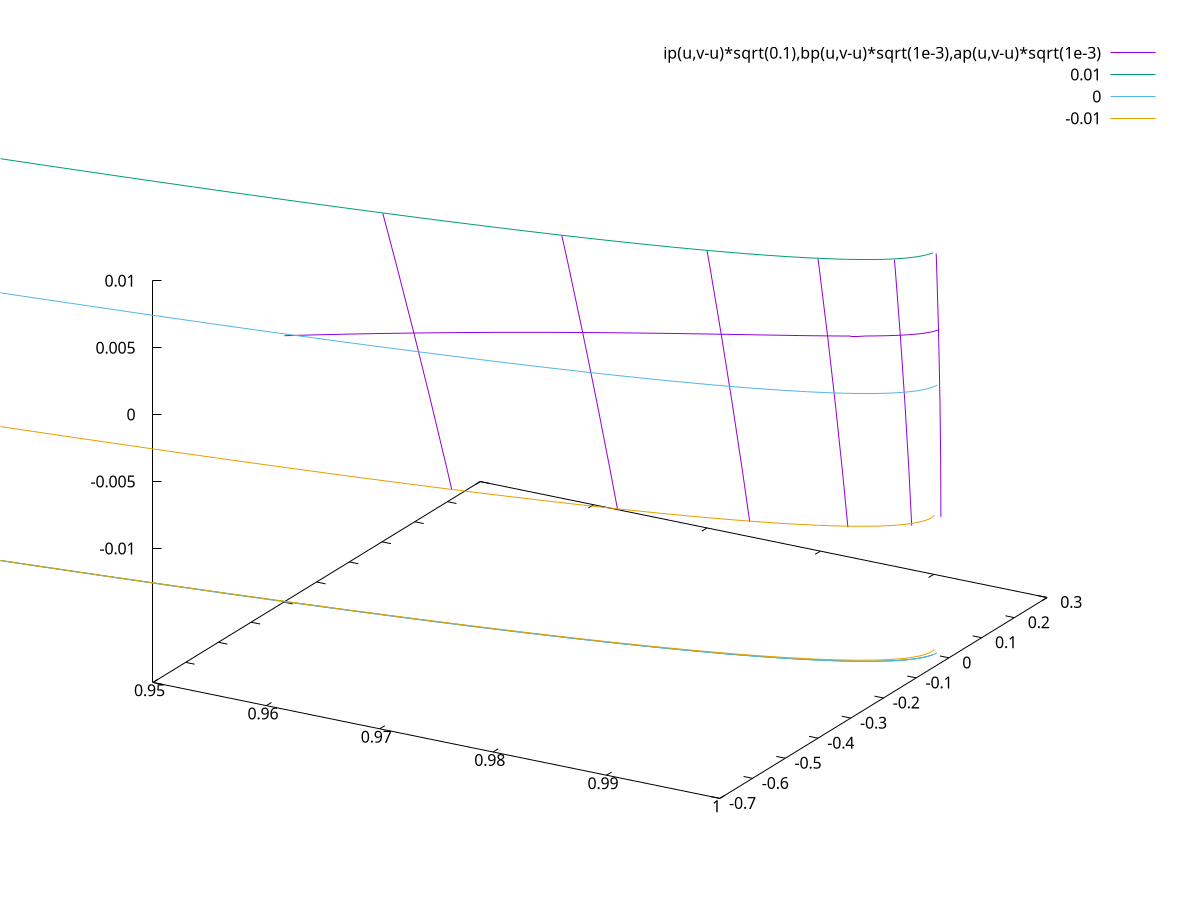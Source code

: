 # surface
lam = 0.2
lsh = -0.5 + lam
wsh = 99.9987499921874
b_0 = 0
i_0 = -1/sqrt(0.1)
c1 = 1.0000125002343799000000E-01*b_0 -5.0000625011718995000000E-03*i_0
c2 = 0.0000000000000000000000E00*b_0  +1.0000000000000000000000E00*i_0


d1(t) = exp(lsh*t)*(cos(wsh*t)*c1 + sin(wsh*t)*c2)
d2(t) = exp(lsh*t)*(-sin(wsh*t)*c1 + cos(wsh*t)*c2)
b0(t) = 9.9998749992187400000000E00*d1(t) + 4.9999999999999996000000E-02*d2(t)
i0(t) = 0.0000000000000000000000E00*d1(t) + 1.0000000000000000000000E00*d2(t)

lof0 = -0.5000062500780547 + lam
lof1 = -0.2499968749606154 + lam
wof1 = 141.42025138417293
f0(a,b,i) = -7.0710682521498440000000E-01*a -7.0712450332756500000000E-01*b +3.5355783208034390000000E-02*i
f1(a,b,i) =  7.0634755689641640000000E-02*a -7.0297604050184160000000E-02*b -6.7077992598633850000000E-01*i
f2(a,b,i) = -4.7306808792917210000000E-02*a +4.7804487804357090000000E-02*b -9.9773583517261420000000E-01*i
af(k0,k1,k2) = -7.0709789799243980000000E-01*k0 +4.8694325957360580000000E00*k1  -3.2987866328186515000000E00*k2
bf(k0,k1,k2) = -7.0711557588182860000000E-01*k0 -4.8925754637035690000000E00*k1  +3.2642315406645697000000E00*k2
if(k0,k1,k2) = -3.5355336841314670000000E-04*k0 -4.6529789194419496000000E-01*k1 -6.8946106813664640000000E-01*k2


n0(t) = f0(0.0, b0(t), i0(t))
n1(t) = f1(0.0, b0(t), i0(t))
n2(t) = f2(0.0, b0(t), i0(t))

p0(t1,t2) = exp(lof0*t2)*n0(t1)
p1(t1,t2) = exp(lof1*t2)*(cos(wof1*t2)*n1(t1) + sin(wof1*t2)*n2(t1))
p2(t1,t2) = exp(lof1*t2)*(-sin(wof1*t2)*n1(t1) + cos(wof1*t2)*n2(t1))

ap(t1,t2) = af(p0(t1,t2), p1(t1,t2), p2(t1,t2))
bp(t1,t2) = bf(p0(t1,t2), p1(t1,t2), p2(t1,t2))
ip(t1,t2) = if(p0(t1,t2), p1(t1,t2), p2(t1,t2))


set parametric
set urange [0:0.005]
set vrange [0.02:0.025]
set xrange [0.95:1.0]
set zrange [-0.01:0.01]

set cntrparam levels discrete -0.01,0.0,0.01
#set isosamples 100,100
set contour both
#set view 90,20
splot ip(u,v-u)*sqrt(0.1),bp(u,v-u)*sqrt(1e-3),ap(u,v-u)*sqrt(1e-3)
